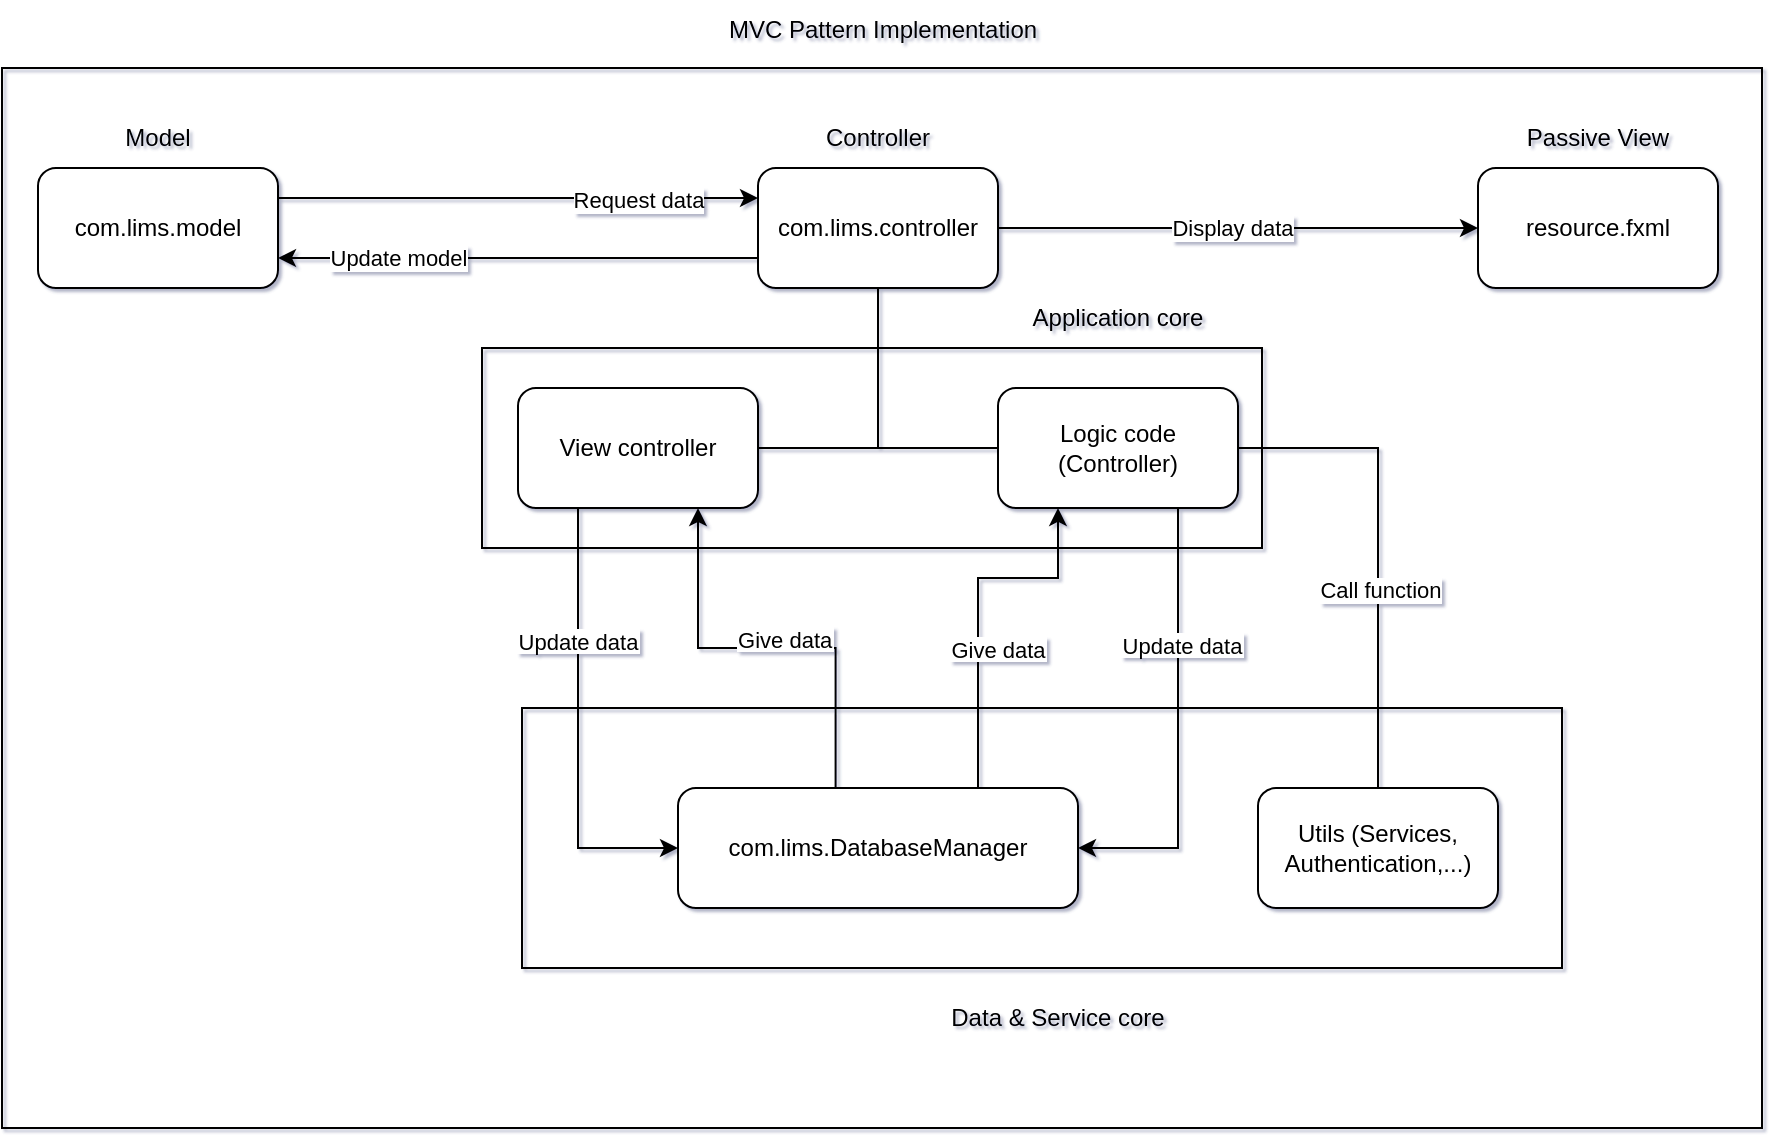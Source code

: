 <mxfile version="24.7.17">
  <diagram name="Page-1" id="SJ87eWfn9eQxjJyZifXm">
    <mxGraphModel dx="1136" dy="579" grid="1" gridSize="10" guides="1" tooltips="1" connect="1" arrows="1" fold="1" page="1" pageScale="1" pageWidth="1400" pageHeight="850" math="0" shadow="1">
      <root>
        <mxCell id="0" />
        <mxCell id="1" parent="0" />
        <mxCell id="C1T18Cza7Uqyj3mJv797-4" value="" style="rounded=0;whiteSpace=wrap;html=1;fillColor=none;" vertex="1" parent="1">
          <mxGeometry x="250" y="250" width="880" height="530" as="geometry" />
        </mxCell>
        <mxCell id="C1T18Cza7Uqyj3mJv797-5" value="MVC Pattern Implementation" style="text;html=1;align=center;verticalAlign=middle;resizable=0;points=[];autosize=1;strokeColor=none;fillColor=none;" vertex="1" parent="1">
          <mxGeometry x="600" y="216" width="180" height="30" as="geometry" />
        </mxCell>
        <mxCell id="C1T18Cza7Uqyj3mJv797-46" style="edgeStyle=orthogonalEdgeStyle;rounded=0;orthogonalLoop=1;jettySize=auto;html=1;entryX=0;entryY=0.25;entryDx=0;entryDy=0;exitX=1;exitY=0.25;exitDx=0;exitDy=0;" edge="1" parent="1" source="C1T18Cza7Uqyj3mJv797-6" target="C1T18Cza7Uqyj3mJv797-7">
          <mxGeometry relative="1" as="geometry" />
        </mxCell>
        <mxCell id="C1T18Cza7Uqyj3mJv797-50" value="Request data" style="edgeLabel;html=1;align=center;verticalAlign=middle;resizable=0;points=[];" vertex="1" connectable="0" parent="C1T18Cza7Uqyj3mJv797-46">
          <mxGeometry x="-0.253" y="-1" relative="1" as="geometry">
            <mxPoint x="90" as="offset" />
          </mxGeometry>
        </mxCell>
        <mxCell id="C1T18Cza7Uqyj3mJv797-6" value="com.lims.model" style="rounded=1;whiteSpace=wrap;html=1;" vertex="1" parent="1">
          <mxGeometry x="268" y="300" width="120" height="60" as="geometry" />
        </mxCell>
        <mxCell id="C1T18Cza7Uqyj3mJv797-43" style="edgeStyle=orthogonalEdgeStyle;rounded=0;orthogonalLoop=1;jettySize=auto;html=1;endArrow=none;endFill=0;" edge="1" parent="1" source="C1T18Cza7Uqyj3mJv797-7">
          <mxGeometry relative="1" as="geometry">
            <mxPoint x="688" y="440" as="targetPoint" />
          </mxGeometry>
        </mxCell>
        <mxCell id="C1T18Cza7Uqyj3mJv797-45" style="edgeStyle=orthogonalEdgeStyle;rounded=0;orthogonalLoop=1;jettySize=auto;html=1;" edge="1" parent="1" source="C1T18Cza7Uqyj3mJv797-7" target="C1T18Cza7Uqyj3mJv797-8">
          <mxGeometry relative="1" as="geometry" />
        </mxCell>
        <mxCell id="C1T18Cza7Uqyj3mJv797-52" value="Display data" style="edgeLabel;html=1;align=center;verticalAlign=middle;resizable=0;points=[];" vertex="1" connectable="0" parent="C1T18Cza7Uqyj3mJv797-45">
          <mxGeometry x="-0.024" y="-1" relative="1" as="geometry">
            <mxPoint y="-1" as="offset" />
          </mxGeometry>
        </mxCell>
        <mxCell id="C1T18Cza7Uqyj3mJv797-7" value="com.lims.controller" style="rounded=1;whiteSpace=wrap;html=1;" vertex="1" parent="1">
          <mxGeometry x="628" y="300" width="120" height="60" as="geometry" />
        </mxCell>
        <mxCell id="C1T18Cza7Uqyj3mJv797-8" value="resource.fxml" style="rounded=1;whiteSpace=wrap;html=1;" vertex="1" parent="1">
          <mxGeometry x="988" y="300" width="120" height="60" as="geometry" />
        </mxCell>
        <mxCell id="C1T18Cza7Uqyj3mJv797-9" value="Model" style="text;html=1;align=center;verticalAlign=middle;whiteSpace=wrap;rounded=0;" vertex="1" parent="1">
          <mxGeometry x="298" y="270" width="60" height="30" as="geometry" />
        </mxCell>
        <mxCell id="C1T18Cza7Uqyj3mJv797-10" value="Controller" style="text;html=1;align=center;verticalAlign=middle;whiteSpace=wrap;rounded=0;" vertex="1" parent="1">
          <mxGeometry x="658" y="270" width="60" height="30" as="geometry" />
        </mxCell>
        <mxCell id="C1T18Cza7Uqyj3mJv797-11" value="Passive View" style="text;html=1;align=center;verticalAlign=middle;whiteSpace=wrap;rounded=0;" vertex="1" parent="1">
          <mxGeometry x="998" y="270" width="100" height="30" as="geometry" />
        </mxCell>
        <mxCell id="C1T18Cza7Uqyj3mJv797-29" style="edgeStyle=orthogonalEdgeStyle;rounded=0;orthogonalLoop=1;jettySize=auto;html=1;entryX=0.25;entryY=1;entryDx=0;entryDy=0;exitX=0.75;exitY=0;exitDx=0;exitDy=0;" edge="1" parent="1" source="C1T18Cza7Uqyj3mJv797-12">
          <mxGeometry relative="1" as="geometry">
            <mxPoint x="738" y="539.97" as="sourcePoint" />
            <mxPoint x="778" y="469.97" as="targetPoint" />
            <Array as="points">
              <mxPoint x="738" y="505" />
              <mxPoint x="778" y="505" />
            </Array>
          </mxGeometry>
        </mxCell>
        <mxCell id="C1T18Cza7Uqyj3mJv797-30" value="Give data" style="edgeLabel;align=center;verticalAlign=middle;resizable=0;points=[];" vertex="1" connectable="0" parent="C1T18Cza7Uqyj3mJv797-29">
          <mxGeometry x="-0.047" y="-1" relative="1" as="geometry">
            <mxPoint x="9" y="16" as="offset" />
          </mxGeometry>
        </mxCell>
        <mxCell id="C1T18Cza7Uqyj3mJv797-35" style="edgeStyle=orthogonalEdgeStyle;rounded=0;orthogonalLoop=1;jettySize=auto;html=1;exitX=0.394;exitY=0.009;exitDx=0;exitDy=0;entryX=0.75;entryY=1;entryDx=0;entryDy=0;exitPerimeter=0;" edge="1" parent="1" source="C1T18Cza7Uqyj3mJv797-12" target="C1T18Cza7Uqyj3mJv797-20">
          <mxGeometry relative="1" as="geometry" />
        </mxCell>
        <mxCell id="C1T18Cza7Uqyj3mJv797-36" value="Give data" style="edgeLabel;align=center;verticalAlign=middle;resizable=0;points=[];" vertex="1" connectable="0" parent="C1T18Cza7Uqyj3mJv797-35">
          <mxGeometry x="-0.1" y="3" relative="1" as="geometry">
            <mxPoint x="-2" y="-8" as="offset" />
          </mxGeometry>
        </mxCell>
        <mxCell id="C1T18Cza7Uqyj3mJv797-12" value="com.lims.DatabaseManager" style="rounded=1;whiteSpace=wrap;html=1;" vertex="1" parent="1">
          <mxGeometry x="588" y="610" width="200" height="60" as="geometry" />
        </mxCell>
        <mxCell id="C1T18Cza7Uqyj3mJv797-37" style="edgeStyle=orthogonalEdgeStyle;rounded=0;orthogonalLoop=1;jettySize=auto;html=1;entryX=0;entryY=0.5;entryDx=0;entryDy=0;" edge="1" parent="1" source="C1T18Cza7Uqyj3mJv797-20" target="C1T18Cza7Uqyj3mJv797-12">
          <mxGeometry relative="1" as="geometry">
            <Array as="points">
              <mxPoint x="538" y="640" />
            </Array>
          </mxGeometry>
        </mxCell>
        <mxCell id="C1T18Cza7Uqyj3mJv797-38" value="Update data" style="edgeLabel;align=center;verticalAlign=middle;resizable=0;points=[];" vertex="1" connectable="0" parent="C1T18Cza7Uqyj3mJv797-37">
          <mxGeometry x="-0.365" relative="1" as="geometry">
            <mxPoint y="-4" as="offset" />
          </mxGeometry>
        </mxCell>
        <mxCell id="C1T18Cza7Uqyj3mJv797-40" style="edgeStyle=orthogonalEdgeStyle;rounded=0;orthogonalLoop=1;jettySize=auto;html=1;endArrow=none;endFill=0;" edge="1" parent="1" source="C1T18Cza7Uqyj3mJv797-20" target="C1T18Cza7Uqyj3mJv797-21">
          <mxGeometry relative="1" as="geometry" />
        </mxCell>
        <mxCell id="C1T18Cza7Uqyj3mJv797-47" style="edgeStyle=orthogonalEdgeStyle;rounded=0;orthogonalLoop=1;jettySize=auto;html=1;exitX=0;exitY=0.75;exitDx=0;exitDy=0;entryX=1;entryY=0.75;entryDx=0;entryDy=0;" edge="1" parent="1" source="C1T18Cza7Uqyj3mJv797-7" target="C1T18Cza7Uqyj3mJv797-6">
          <mxGeometry relative="1" as="geometry" />
        </mxCell>
        <mxCell id="C1T18Cza7Uqyj3mJv797-51" value="Update model" style="edgeLabel;html=1;align=center;verticalAlign=middle;resizable=0;points=[];" vertex="1" connectable="0" parent="C1T18Cza7Uqyj3mJv797-47">
          <mxGeometry x="-0.257" relative="1" as="geometry">
            <mxPoint x="-91" as="offset" />
          </mxGeometry>
        </mxCell>
        <mxCell id="C1T18Cza7Uqyj3mJv797-20" value="View controller" style="rounded=1;whiteSpace=wrap;html=1;" vertex="1" parent="1">
          <mxGeometry x="508" y="410" width="120" height="60" as="geometry" />
        </mxCell>
        <mxCell id="C1T18Cza7Uqyj3mJv797-32" style="edgeStyle=orthogonalEdgeStyle;rounded=0;orthogonalLoop=1;jettySize=auto;html=1;entryX=1;entryY=0.5;entryDx=0;entryDy=0;" edge="1" parent="1" source="C1T18Cza7Uqyj3mJv797-21" target="C1T18Cza7Uqyj3mJv797-12">
          <mxGeometry relative="1" as="geometry">
            <Array as="points">
              <mxPoint x="838" y="640" />
            </Array>
          </mxGeometry>
        </mxCell>
        <mxCell id="C1T18Cza7Uqyj3mJv797-33" value="Update data" style="edgeLabel;align=center;verticalAlign=middle;resizable=0;points=[];" vertex="1" connectable="0" parent="C1T18Cza7Uqyj3mJv797-32">
          <mxGeometry x="-0.19" y="2" relative="1" as="geometry">
            <mxPoint y="-21" as="offset" />
          </mxGeometry>
        </mxCell>
        <mxCell id="C1T18Cza7Uqyj3mJv797-21" value="Logic code (Controller)" style="rounded=1;whiteSpace=wrap;html=1;" vertex="1" parent="1">
          <mxGeometry x="748" y="410" width="120" height="60" as="geometry" />
        </mxCell>
        <mxCell id="C1T18Cza7Uqyj3mJv797-56" value="" style="rounded=0;whiteSpace=wrap;html=1;fillColor=none;" vertex="1" parent="1">
          <mxGeometry x="510" y="570" width="520" height="130" as="geometry" />
        </mxCell>
        <mxCell id="C1T18Cza7Uqyj3mJv797-55" style="edgeStyle=orthogonalEdgeStyle;rounded=0;orthogonalLoop=1;jettySize=auto;html=1;exitX=0.5;exitY=0;exitDx=0;exitDy=0;entryX=1;entryY=0.5;entryDx=0;entryDy=0;endArrow=none;endFill=0;" edge="1" parent="1" source="C1T18Cza7Uqyj3mJv797-53" target="C1T18Cza7Uqyj3mJv797-21">
          <mxGeometry relative="1" as="geometry" />
        </mxCell>
        <mxCell id="C1T18Cza7Uqyj3mJv797-62" value="Call function" style="edgeLabel;html=1;align=center;verticalAlign=middle;resizable=0;points=[];" vertex="1" connectable="0" parent="C1T18Cza7Uqyj3mJv797-55">
          <mxGeometry x="-0.177" y="-1" relative="1" as="geometry">
            <mxPoint as="offset" />
          </mxGeometry>
        </mxCell>
        <mxCell id="C1T18Cza7Uqyj3mJv797-53" value="Utils (Services, Authentication,...)" style="rounded=1;whiteSpace=wrap;html=1;" vertex="1" parent="1">
          <mxGeometry x="878" y="610" width="120" height="60" as="geometry" />
        </mxCell>
        <mxCell id="C1T18Cza7Uqyj3mJv797-57" value="Data &amp;amp; Service core" style="text;html=1;align=center;verticalAlign=middle;whiteSpace=wrap;rounded=0;" vertex="1" parent="1">
          <mxGeometry x="718" y="710" width="120" height="30" as="geometry" />
        </mxCell>
        <mxCell id="C1T18Cza7Uqyj3mJv797-58" value="" style="rounded=0;whiteSpace=wrap;html=1;fillColor=none;" vertex="1" parent="1">
          <mxGeometry x="490" y="390" width="390" height="100" as="geometry" />
        </mxCell>
        <mxCell id="C1T18Cza7Uqyj3mJv797-60" value="Application core" style="text;html=1;align=center;verticalAlign=middle;whiteSpace=wrap;rounded=0;" vertex="1" parent="1">
          <mxGeometry x="748" y="360" width="120" height="30" as="geometry" />
        </mxCell>
      </root>
    </mxGraphModel>
  </diagram>
</mxfile>
